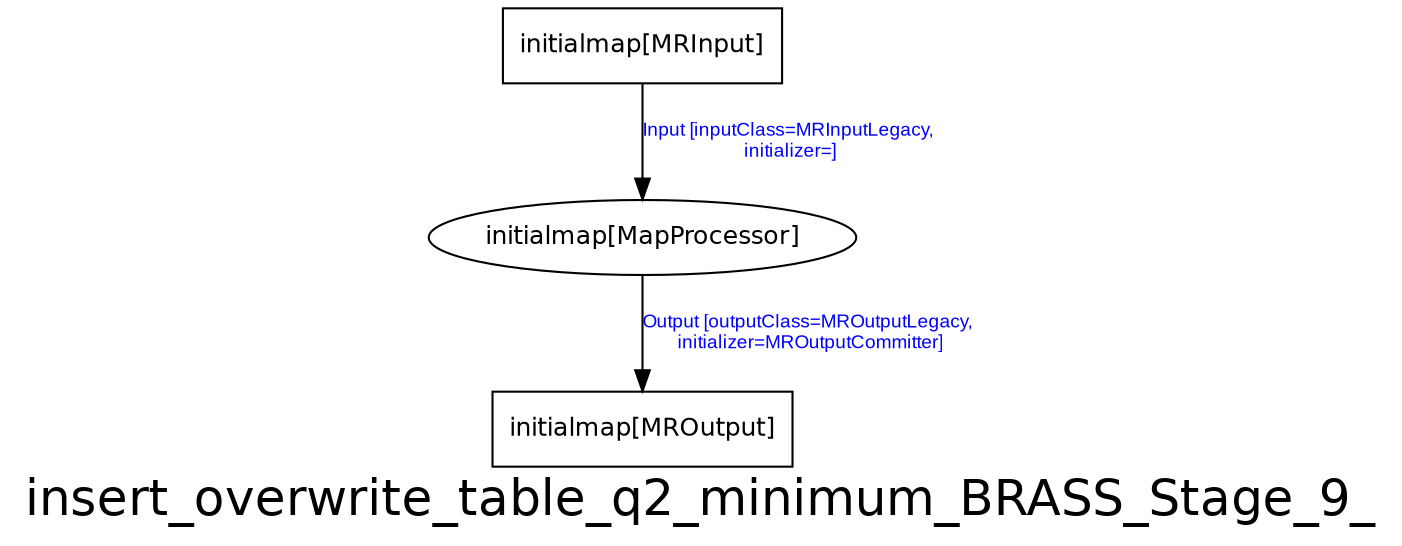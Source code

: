 digraph insert_overwrite_table_q2_minimum_BRASS_Stage_9_ {
graph [ label="insert_overwrite_table_q2_minimum_BRASS_Stage_9_", fontsize=24, fontname=Helvetica];
node [fontsize=12, fontname=Helvetica];
edge [fontsize=9, fontcolor=blue, fontname=Arial];
"insert_overwrite_table_q2_minimum_BRASS_Stage_9_.initialmap" [ label = "initialmap[MapProcessor]" ];
"insert_overwrite_table_q2_minimum_BRASS_Stage_9_.initialmap" -> "insert_overwrite_table_q2_minimum_BRASS_Stage_9_.initialmap_MROutput" [ label = "Output [outputClass=MROutputLegacy,\n initializer=MROutputCommitter]" ];
"insert_overwrite_table_q2_minimum_BRASS_Stage_9_.initialmap_MROutput" [ label = "initialmap[MROutput]", shape = "box" ];
"insert_overwrite_table_q2_minimum_BRASS_Stage_9_.initialmap_MRInput" [ label = "initialmap[MRInput]", shape = "box" ];
"insert_overwrite_table_q2_minimum_BRASS_Stage_9_.initialmap_MRInput" -> "insert_overwrite_table_q2_minimum_BRASS_Stage_9_.initialmap" [ label = "Input [inputClass=MRInputLegacy,\n initializer=]" ];
}